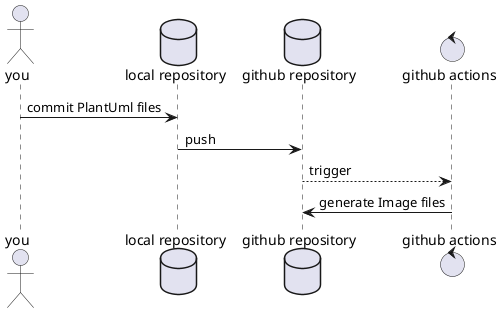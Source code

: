 @startuml
actor you as y
database "local repository" as lr
database "github repository" as gr
control "github actions" as ga

y -> lr:commit PlantUml files
lr -> gr :push
gr --> ga : trigger
ga -> gr : generate Image files


@enduml